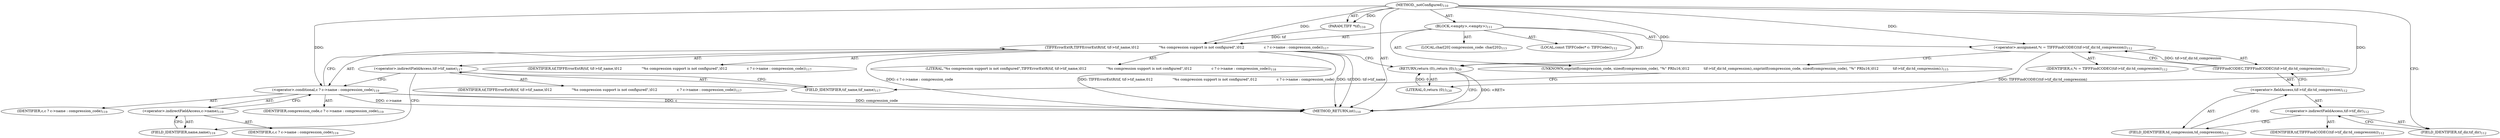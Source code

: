 digraph "_notConfigured" {  
"29068" [label = <(METHOD,_notConfigured)<SUB>110</SUB>> ]
"29069" [label = <(PARAM,TIFF *tif)<SUB>110</SUB>> ]
"29070" [label = <(BLOCK,&lt;empty&gt;,&lt;empty&gt;)<SUB>111</SUB>> ]
"29071" [label = <(LOCAL,const TIFFCodec* c: TIFFCodec)<SUB>112</SUB>> ]
"29072" [label = <(&lt;operator&gt;.assignment,*c = TIFFFindCODEC(tif-&gt;tif_dir.td_compression))<SUB>112</SUB>> ]
"29073" [label = <(IDENTIFIER,c,*c = TIFFFindCODEC(tif-&gt;tif_dir.td_compression))<SUB>112</SUB>> ]
"29074" [label = <(TIFFFindCODEC,TIFFFindCODEC(tif-&gt;tif_dir.td_compression))<SUB>112</SUB>> ]
"29075" [label = <(&lt;operator&gt;.fieldAccess,tif-&gt;tif_dir.td_compression)<SUB>112</SUB>> ]
"29076" [label = <(&lt;operator&gt;.indirectFieldAccess,tif-&gt;tif_dir)<SUB>112</SUB>> ]
"29077" [label = <(IDENTIFIER,tif,TIFFFindCODEC(tif-&gt;tif_dir.td_compression))<SUB>112</SUB>> ]
"29078" [label = <(FIELD_IDENTIFIER,tif_dir,tif_dir)<SUB>112</SUB>> ]
"29079" [label = <(FIELD_IDENTIFIER,td_compression,td_compression)<SUB>112</SUB>> ]
"29080" [label = <(LOCAL,char[20] compression_code: char[20])<SUB>113</SUB>> ]
"29081" [label = <(UNKNOWN,snprintf(compression_code, sizeof(compression_code), &quot;%&quot; PRIu16,\012             tif-&gt;tif_dir.td_compression);,snprintf(compression_code, sizeof(compression_code), &quot;%&quot; PRIu16,\012             tif-&gt;tif_dir.td_compression);)<SUB>115</SUB>> ]
"29082" [label = <(TIFFErrorExtR,TIFFErrorExtR(tif, tif-&gt;tif_name,\012                  &quot;%s compression support is not configured&quot;,\012                  c ? c-&gt;name : compression_code))<SUB>117</SUB>> ]
"29083" [label = <(IDENTIFIER,tif,TIFFErrorExtR(tif, tif-&gt;tif_name,\012                  &quot;%s compression support is not configured&quot;,\012                  c ? c-&gt;name : compression_code))<SUB>117</SUB>> ]
"29084" [label = <(&lt;operator&gt;.indirectFieldAccess,tif-&gt;tif_name)<SUB>117</SUB>> ]
"29085" [label = <(IDENTIFIER,tif,TIFFErrorExtR(tif, tif-&gt;tif_name,\012                  &quot;%s compression support is not configured&quot;,\012                  c ? c-&gt;name : compression_code))<SUB>117</SUB>> ]
"29086" [label = <(FIELD_IDENTIFIER,tif_name,tif_name)<SUB>117</SUB>> ]
"29087" [label = <(LITERAL,&quot;%s compression support is not configured&quot;,TIFFErrorExtR(tif, tif-&gt;tif_name,\012                  &quot;%s compression support is not configured&quot;,\012                  c ? c-&gt;name : compression_code))<SUB>118</SUB>> ]
"29088" [label = <(&lt;operator&gt;.conditional,c ? c-&gt;name : compression_code)<SUB>119</SUB>> ]
"29089" [label = <(IDENTIFIER,c,c ? c-&gt;name : compression_code)<SUB>119</SUB>> ]
"29090" [label = <(&lt;operator&gt;.indirectFieldAccess,c-&gt;name)<SUB>119</SUB>> ]
"29091" [label = <(IDENTIFIER,c,c ? c-&gt;name : compression_code)<SUB>119</SUB>> ]
"29092" [label = <(FIELD_IDENTIFIER,name,name)<SUB>119</SUB>> ]
"29093" [label = <(IDENTIFIER,compression_code,c ? c-&gt;name : compression_code)<SUB>119</SUB>> ]
"29094" [label = <(RETURN,return (0);,return (0);)<SUB>120</SUB>> ]
"29095" [label = <(LITERAL,0,return (0);)<SUB>120</SUB>> ]
"29096" [label = <(METHOD_RETURN,int)<SUB>110</SUB>> ]
  "29068" -> "29069"  [ label = "AST: "] 
  "29068" -> "29070"  [ label = "AST: "] 
  "29068" -> "29096"  [ label = "AST: "] 
  "29070" -> "29071"  [ label = "AST: "] 
  "29070" -> "29072"  [ label = "AST: "] 
  "29070" -> "29080"  [ label = "AST: "] 
  "29070" -> "29081"  [ label = "AST: "] 
  "29070" -> "29082"  [ label = "AST: "] 
  "29070" -> "29094"  [ label = "AST: "] 
  "29072" -> "29073"  [ label = "AST: "] 
  "29072" -> "29074"  [ label = "AST: "] 
  "29074" -> "29075"  [ label = "AST: "] 
  "29075" -> "29076"  [ label = "AST: "] 
  "29075" -> "29079"  [ label = "AST: "] 
  "29076" -> "29077"  [ label = "AST: "] 
  "29076" -> "29078"  [ label = "AST: "] 
  "29082" -> "29083"  [ label = "AST: "] 
  "29082" -> "29084"  [ label = "AST: "] 
  "29082" -> "29087"  [ label = "AST: "] 
  "29082" -> "29088"  [ label = "AST: "] 
  "29084" -> "29085"  [ label = "AST: "] 
  "29084" -> "29086"  [ label = "AST: "] 
  "29088" -> "29089"  [ label = "AST: "] 
  "29088" -> "29090"  [ label = "AST: "] 
  "29088" -> "29093"  [ label = "AST: "] 
  "29090" -> "29091"  [ label = "AST: "] 
  "29090" -> "29092"  [ label = "AST: "] 
  "29094" -> "29095"  [ label = "AST: "] 
  "29072" -> "29081"  [ label = "CFG: "] 
  "29081" -> "29086"  [ label = "CFG: "] 
  "29082" -> "29094"  [ label = "CFG: "] 
  "29094" -> "29096"  [ label = "CFG: "] 
  "29074" -> "29072"  [ label = "CFG: "] 
  "29084" -> "29092"  [ label = "CFG: "] 
  "29084" -> "29088"  [ label = "CFG: "] 
  "29088" -> "29082"  [ label = "CFG: "] 
  "29075" -> "29074"  [ label = "CFG: "] 
  "29086" -> "29084"  [ label = "CFG: "] 
  "29090" -> "29088"  [ label = "CFG: "] 
  "29076" -> "29079"  [ label = "CFG: "] 
  "29079" -> "29075"  [ label = "CFG: "] 
  "29092" -> "29090"  [ label = "CFG: "] 
  "29078" -> "29076"  [ label = "CFG: "] 
  "29068" -> "29078"  [ label = "CFG: "] 
  "29094" -> "29096"  [ label = "DDG: &lt;RET&gt;"] 
  "29072" -> "29096"  [ label = "DDG: TIFFFindCODEC(tif-&gt;tif_dir.td_compression)"] 
  "29082" -> "29096"  [ label = "DDG: tif"] 
  "29082" -> "29096"  [ label = "DDG: tif-&gt;tif_name"] 
  "29088" -> "29096"  [ label = "DDG: c"] 
  "29088" -> "29096"  [ label = "DDG: compression_code"] 
  "29088" -> "29096"  [ label = "DDG: c-&gt;name"] 
  "29082" -> "29096"  [ label = "DDG: c ? c-&gt;name : compression_code"] 
  "29082" -> "29096"  [ label = "DDG: TIFFErrorExtR(tif, tif-&gt;tif_name,\012                  &quot;%s compression support is not configured&quot;,\012                  c ? c-&gt;name : compression_code)"] 
  "29068" -> "29069"  [ label = "DDG: "] 
  "29074" -> "29072"  [ label = "DDG: tif-&gt;tif_dir.td_compression"] 
  "29095" -> "29094"  [ label = "DDG: 0"] 
  "29068" -> "29094"  [ label = "DDG: "] 
  "29068" -> "29072"  [ label = "DDG: "] 
  "29069" -> "29082"  [ label = "DDG: tif"] 
  "29068" -> "29082"  [ label = "DDG: "] 
  "29068" -> "29095"  [ label = "DDG: "] 
  "29068" -> "29088"  [ label = "DDG: "] 
}
